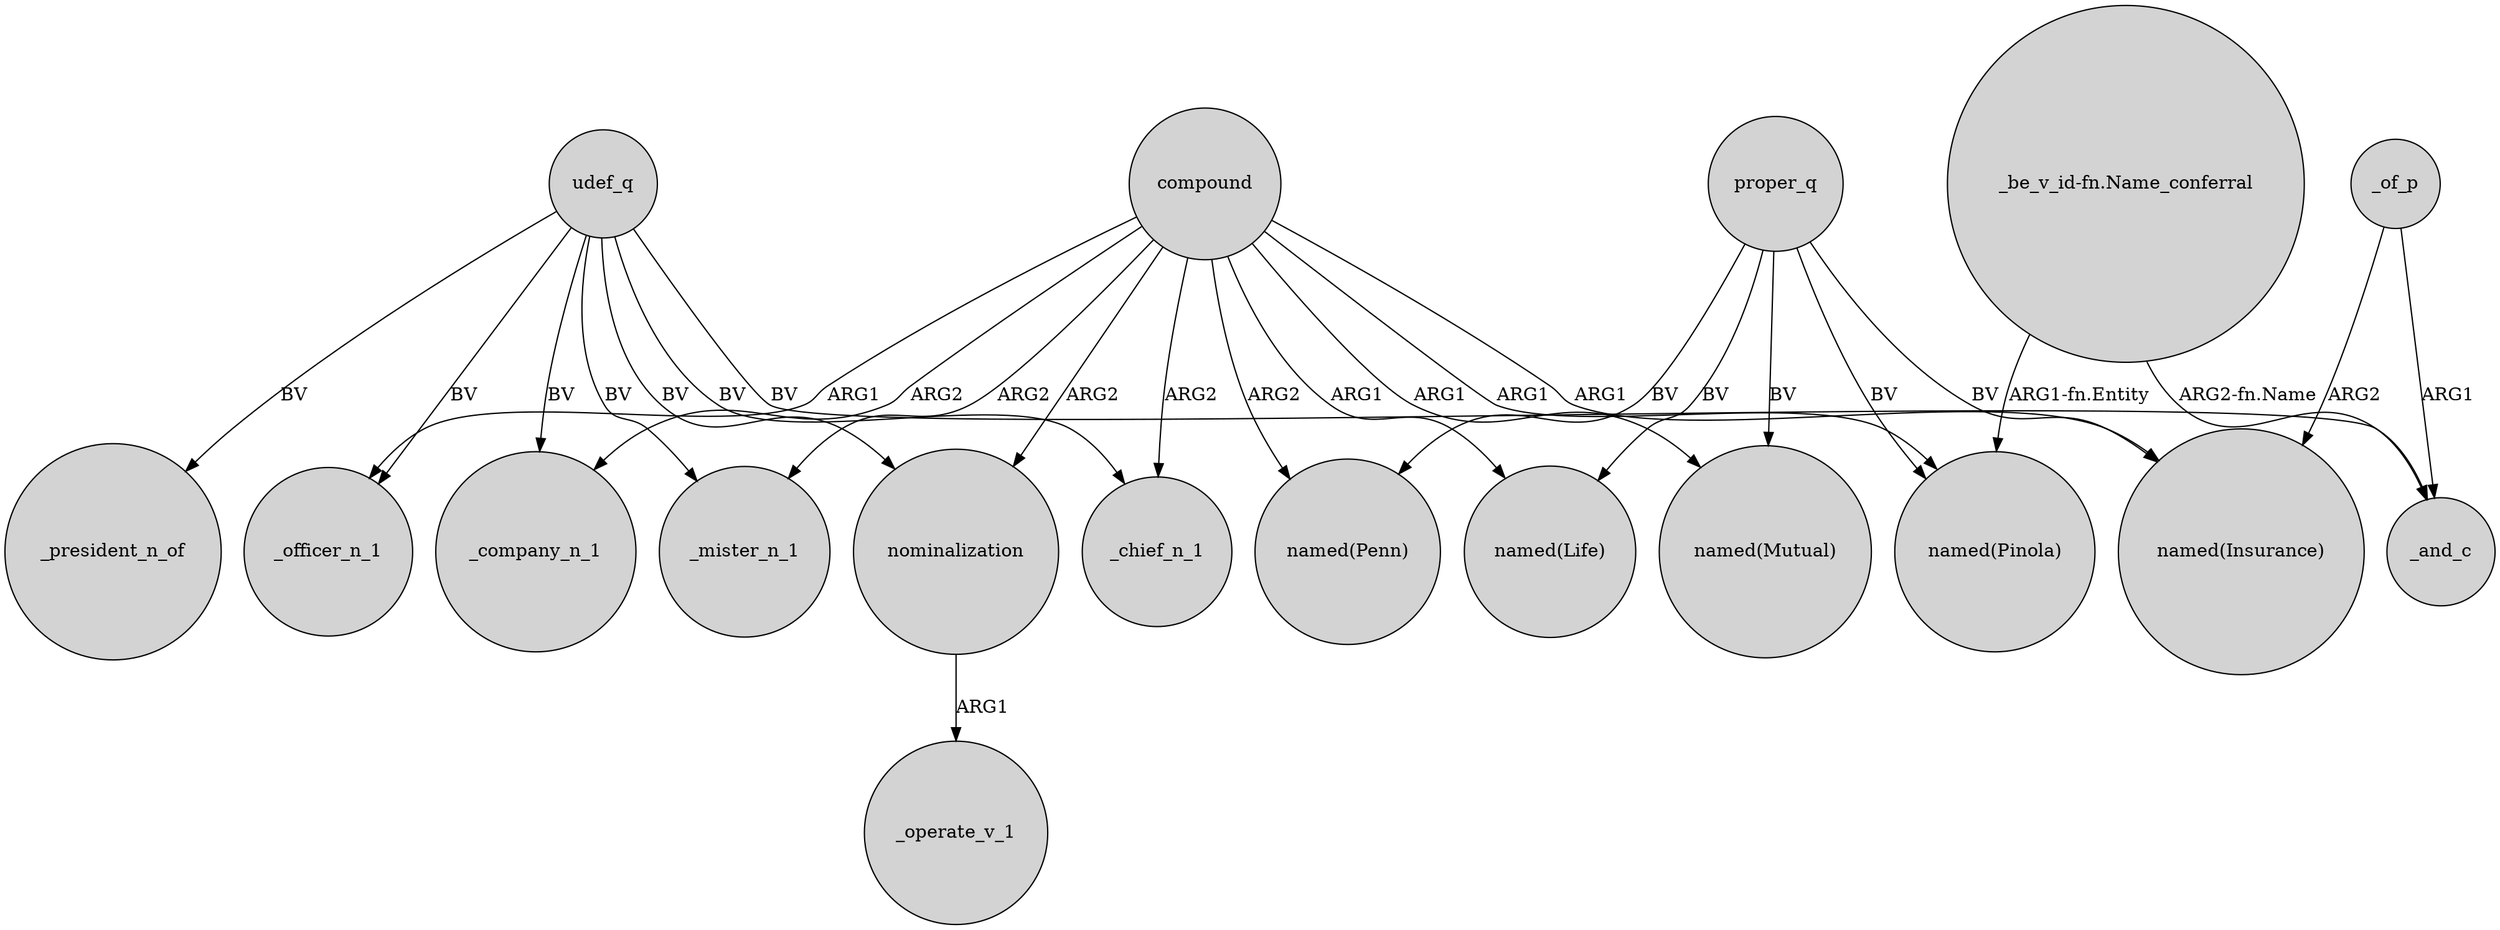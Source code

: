 digraph {
	node [shape=circle style=filled]
	proper_q -> "named(Life)" [label=BV]
	compound -> _mister_n_1 [label=ARG2]
	compound -> _chief_n_1 [label=ARG2]
	proper_q -> "named(Insurance)" [label=BV]
	compound -> _company_n_1 [label=ARG2]
	udef_q -> _company_n_1 [label=BV]
	udef_q -> _chief_n_1 [label=BV]
	udef_q -> nominalization [label=BV]
	nominalization -> _operate_v_1 [label=ARG1]
	proper_q -> "named(Penn)" [label=BV]
	"_be_v_id-fn.Name_conferral" -> "named(Pinola)" [label="ARG1-fn.Entity"]
	compound -> "named(Penn)" [label=ARG2]
	udef_q -> _and_c [label=BV]
	udef_q -> _mister_n_1 [label=BV]
	_of_p -> _and_c [label=ARG1]
	compound -> nominalization [label=ARG2]
	_of_p -> "named(Insurance)" [label=ARG2]
	compound -> "named(Life)" [label=ARG1]
	compound -> "named(Insurance)" [label=ARG1]
	proper_q -> "named(Mutual)" [label=BV]
	udef_q -> _officer_n_1 [label=BV]
	compound -> _officer_n_1 [label=ARG1]
	compound -> "named(Pinola)" [label=ARG1]
	proper_q -> "named(Pinola)" [label=BV]
	compound -> "named(Mutual)" [label=ARG1]
	udef_q -> _president_n_of [label=BV]
	"_be_v_id-fn.Name_conferral" -> _and_c [label="ARG2-fn.Name"]
}
